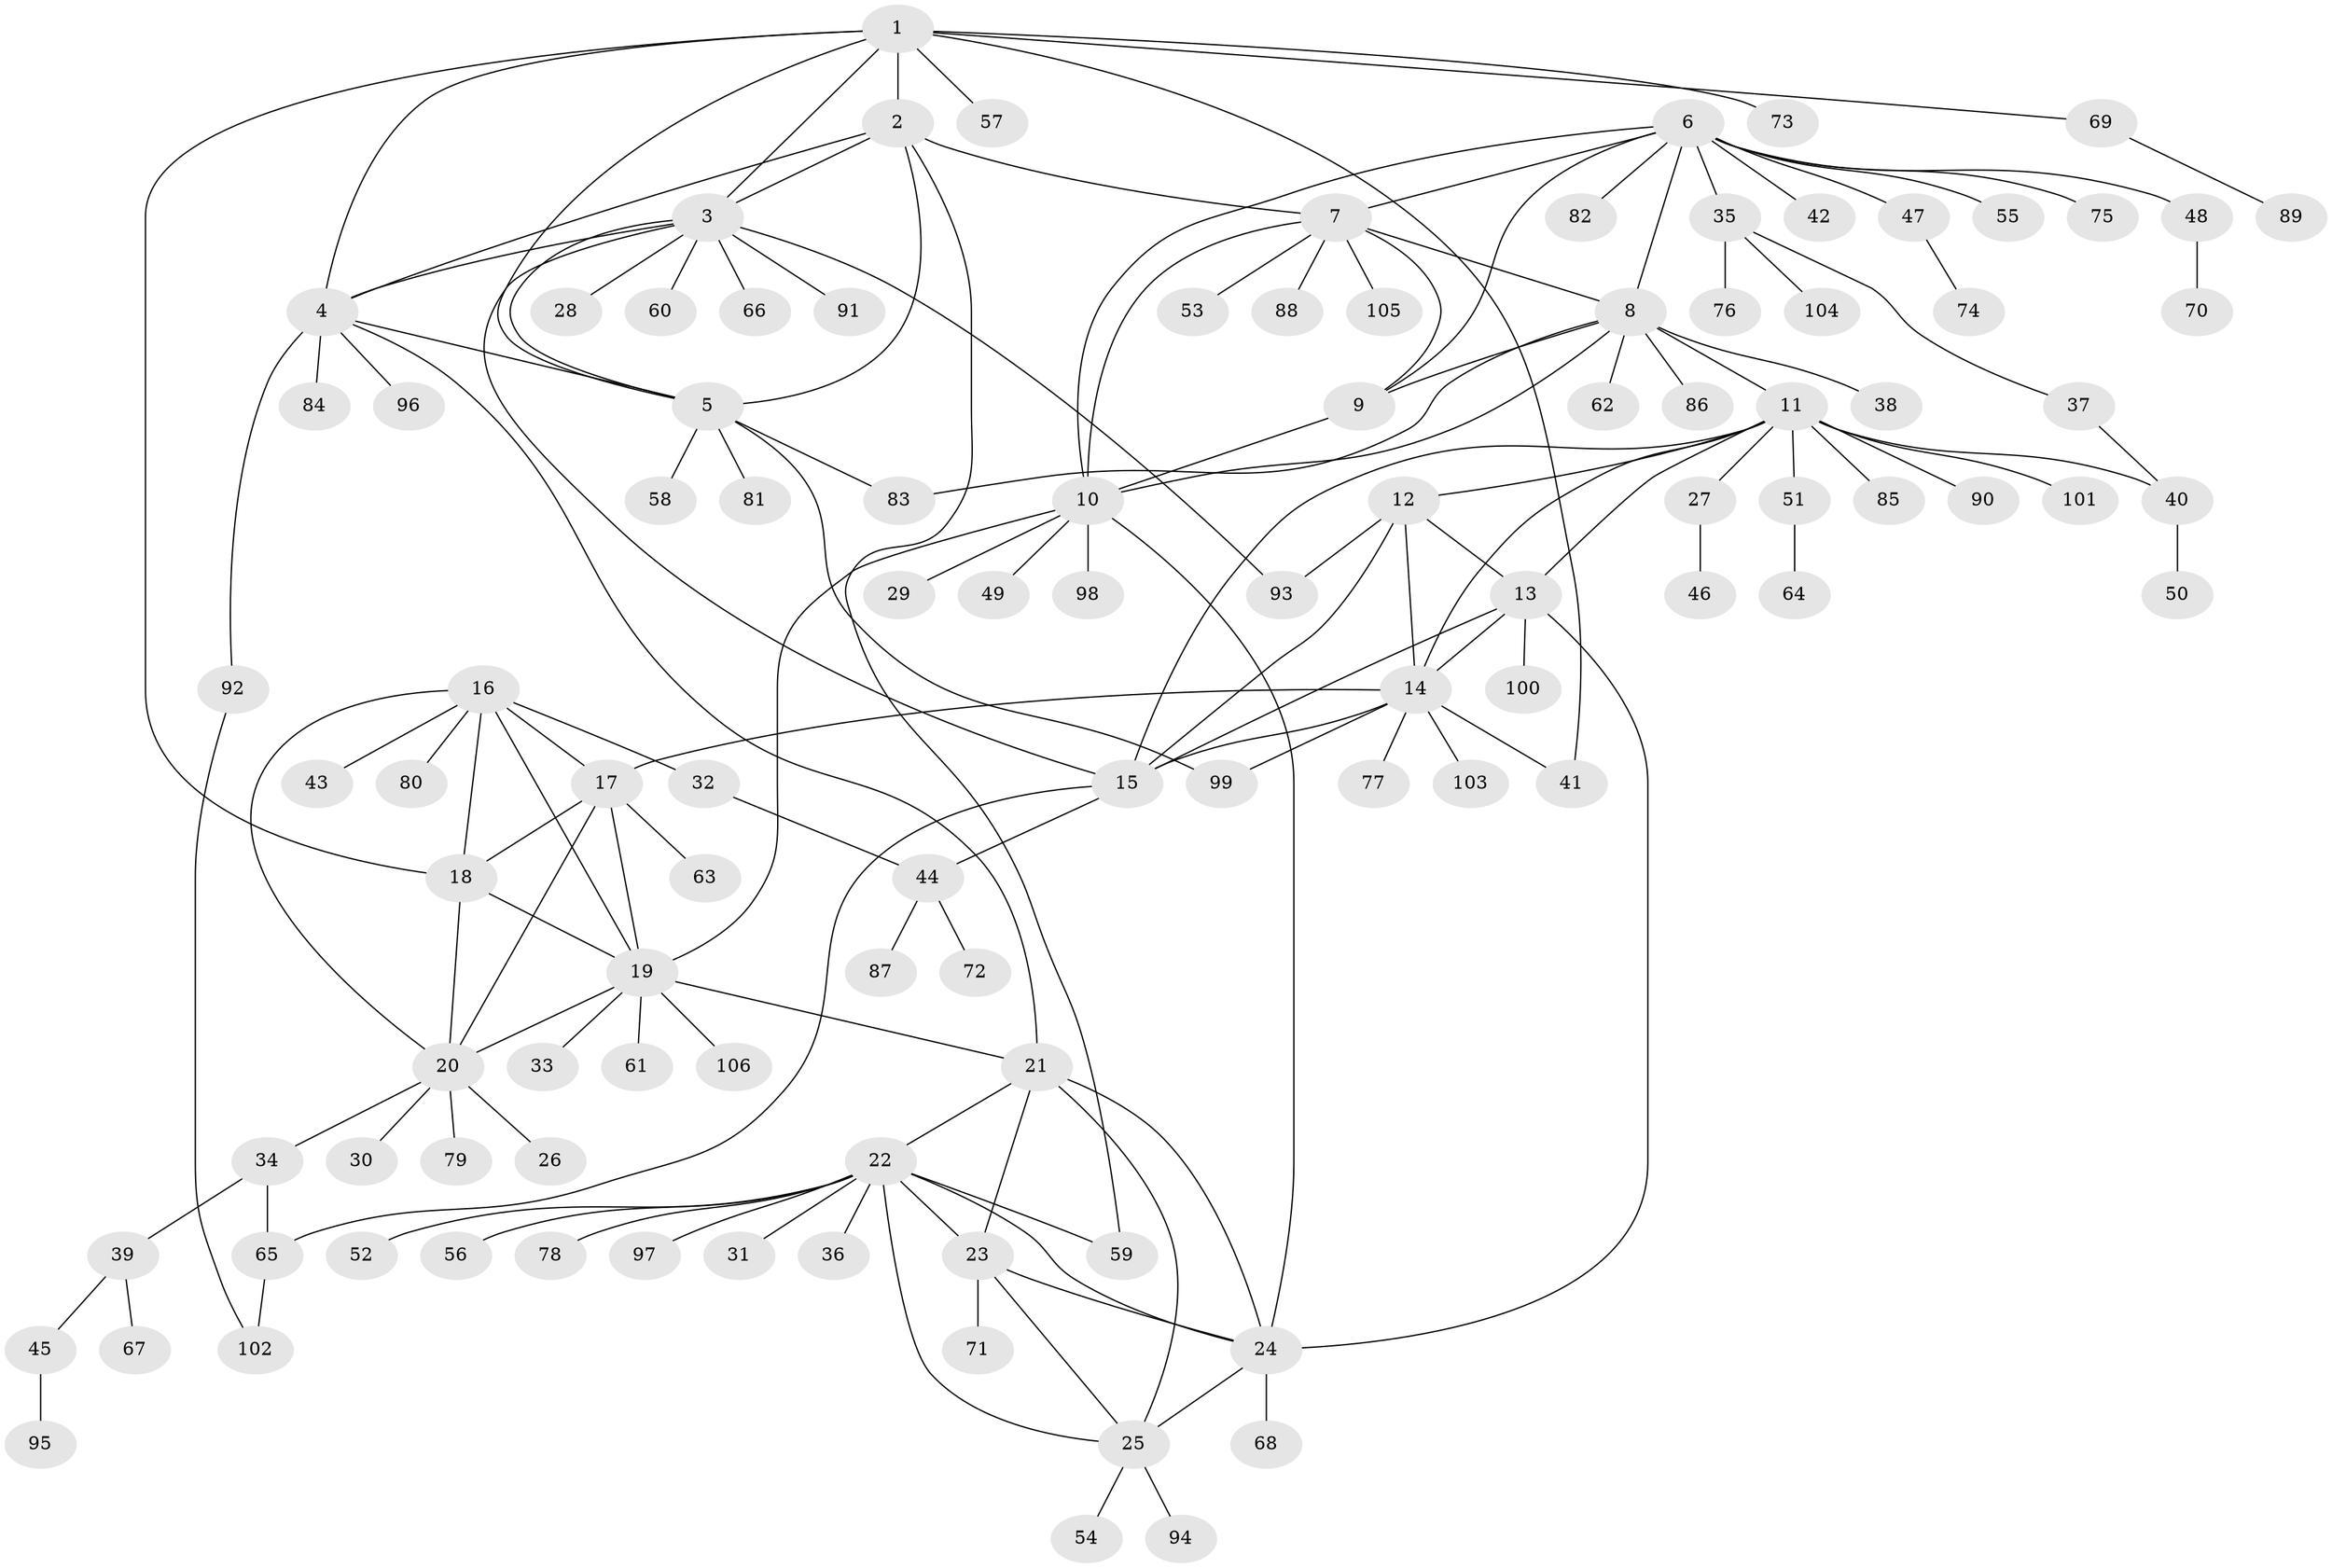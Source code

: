 // coarse degree distribution, {6: 0.09375, 1: 0.515625, 5: 0.078125, 9: 0.046875, 2: 0.140625, 7: 0.03125, 11: 0.015625, 4: 0.046875, 3: 0.03125}
// Generated by graph-tools (version 1.1) at 2025/37/03/04/25 23:37:33]
// undirected, 106 vertices, 150 edges
graph export_dot {
  node [color=gray90,style=filled];
  1;
  2;
  3;
  4;
  5;
  6;
  7;
  8;
  9;
  10;
  11;
  12;
  13;
  14;
  15;
  16;
  17;
  18;
  19;
  20;
  21;
  22;
  23;
  24;
  25;
  26;
  27;
  28;
  29;
  30;
  31;
  32;
  33;
  34;
  35;
  36;
  37;
  38;
  39;
  40;
  41;
  42;
  43;
  44;
  45;
  46;
  47;
  48;
  49;
  50;
  51;
  52;
  53;
  54;
  55;
  56;
  57;
  58;
  59;
  60;
  61;
  62;
  63;
  64;
  65;
  66;
  67;
  68;
  69;
  70;
  71;
  72;
  73;
  74;
  75;
  76;
  77;
  78;
  79;
  80;
  81;
  82;
  83;
  84;
  85;
  86;
  87;
  88;
  89;
  90;
  91;
  92;
  93;
  94;
  95;
  96;
  97;
  98;
  99;
  100;
  101;
  102;
  103;
  104;
  105;
  106;
  1 -- 2;
  1 -- 3;
  1 -- 4;
  1 -- 5;
  1 -- 18;
  1 -- 41;
  1 -- 57;
  1 -- 69;
  1 -- 73;
  2 -- 3;
  2 -- 4;
  2 -- 5;
  2 -- 7;
  2 -- 59;
  3 -- 4;
  3 -- 5;
  3 -- 15;
  3 -- 28;
  3 -- 60;
  3 -- 66;
  3 -- 91;
  3 -- 93;
  4 -- 5;
  4 -- 21;
  4 -- 84;
  4 -- 92;
  4 -- 96;
  5 -- 58;
  5 -- 81;
  5 -- 83;
  5 -- 99;
  6 -- 7;
  6 -- 8;
  6 -- 9;
  6 -- 10;
  6 -- 35;
  6 -- 42;
  6 -- 47;
  6 -- 48;
  6 -- 55;
  6 -- 75;
  6 -- 82;
  7 -- 8;
  7 -- 9;
  7 -- 10;
  7 -- 53;
  7 -- 88;
  7 -- 105;
  8 -- 9;
  8 -- 10;
  8 -- 11;
  8 -- 38;
  8 -- 62;
  8 -- 83;
  8 -- 86;
  9 -- 10;
  10 -- 19;
  10 -- 24;
  10 -- 29;
  10 -- 49;
  10 -- 98;
  11 -- 12;
  11 -- 13;
  11 -- 14;
  11 -- 15;
  11 -- 27;
  11 -- 40;
  11 -- 51;
  11 -- 85;
  11 -- 90;
  11 -- 101;
  12 -- 13;
  12 -- 14;
  12 -- 15;
  12 -- 93;
  13 -- 14;
  13 -- 15;
  13 -- 24;
  13 -- 100;
  14 -- 15;
  14 -- 17;
  14 -- 41;
  14 -- 77;
  14 -- 99;
  14 -- 103;
  15 -- 44;
  15 -- 65;
  16 -- 17;
  16 -- 18;
  16 -- 19;
  16 -- 20;
  16 -- 32;
  16 -- 43;
  16 -- 80;
  17 -- 18;
  17 -- 19;
  17 -- 20;
  17 -- 63;
  18 -- 19;
  18 -- 20;
  19 -- 20;
  19 -- 21;
  19 -- 33;
  19 -- 61;
  19 -- 106;
  20 -- 26;
  20 -- 30;
  20 -- 34;
  20 -- 79;
  21 -- 22;
  21 -- 23;
  21 -- 24;
  21 -- 25;
  22 -- 23;
  22 -- 24;
  22 -- 25;
  22 -- 31;
  22 -- 36;
  22 -- 52;
  22 -- 56;
  22 -- 59;
  22 -- 78;
  22 -- 97;
  23 -- 24;
  23 -- 25;
  23 -- 71;
  24 -- 25;
  24 -- 68;
  25 -- 54;
  25 -- 94;
  27 -- 46;
  32 -- 44;
  34 -- 39;
  34 -- 65;
  35 -- 37;
  35 -- 76;
  35 -- 104;
  37 -- 40;
  39 -- 45;
  39 -- 67;
  40 -- 50;
  44 -- 72;
  44 -- 87;
  45 -- 95;
  47 -- 74;
  48 -- 70;
  51 -- 64;
  65 -- 102;
  69 -- 89;
  92 -- 102;
}
